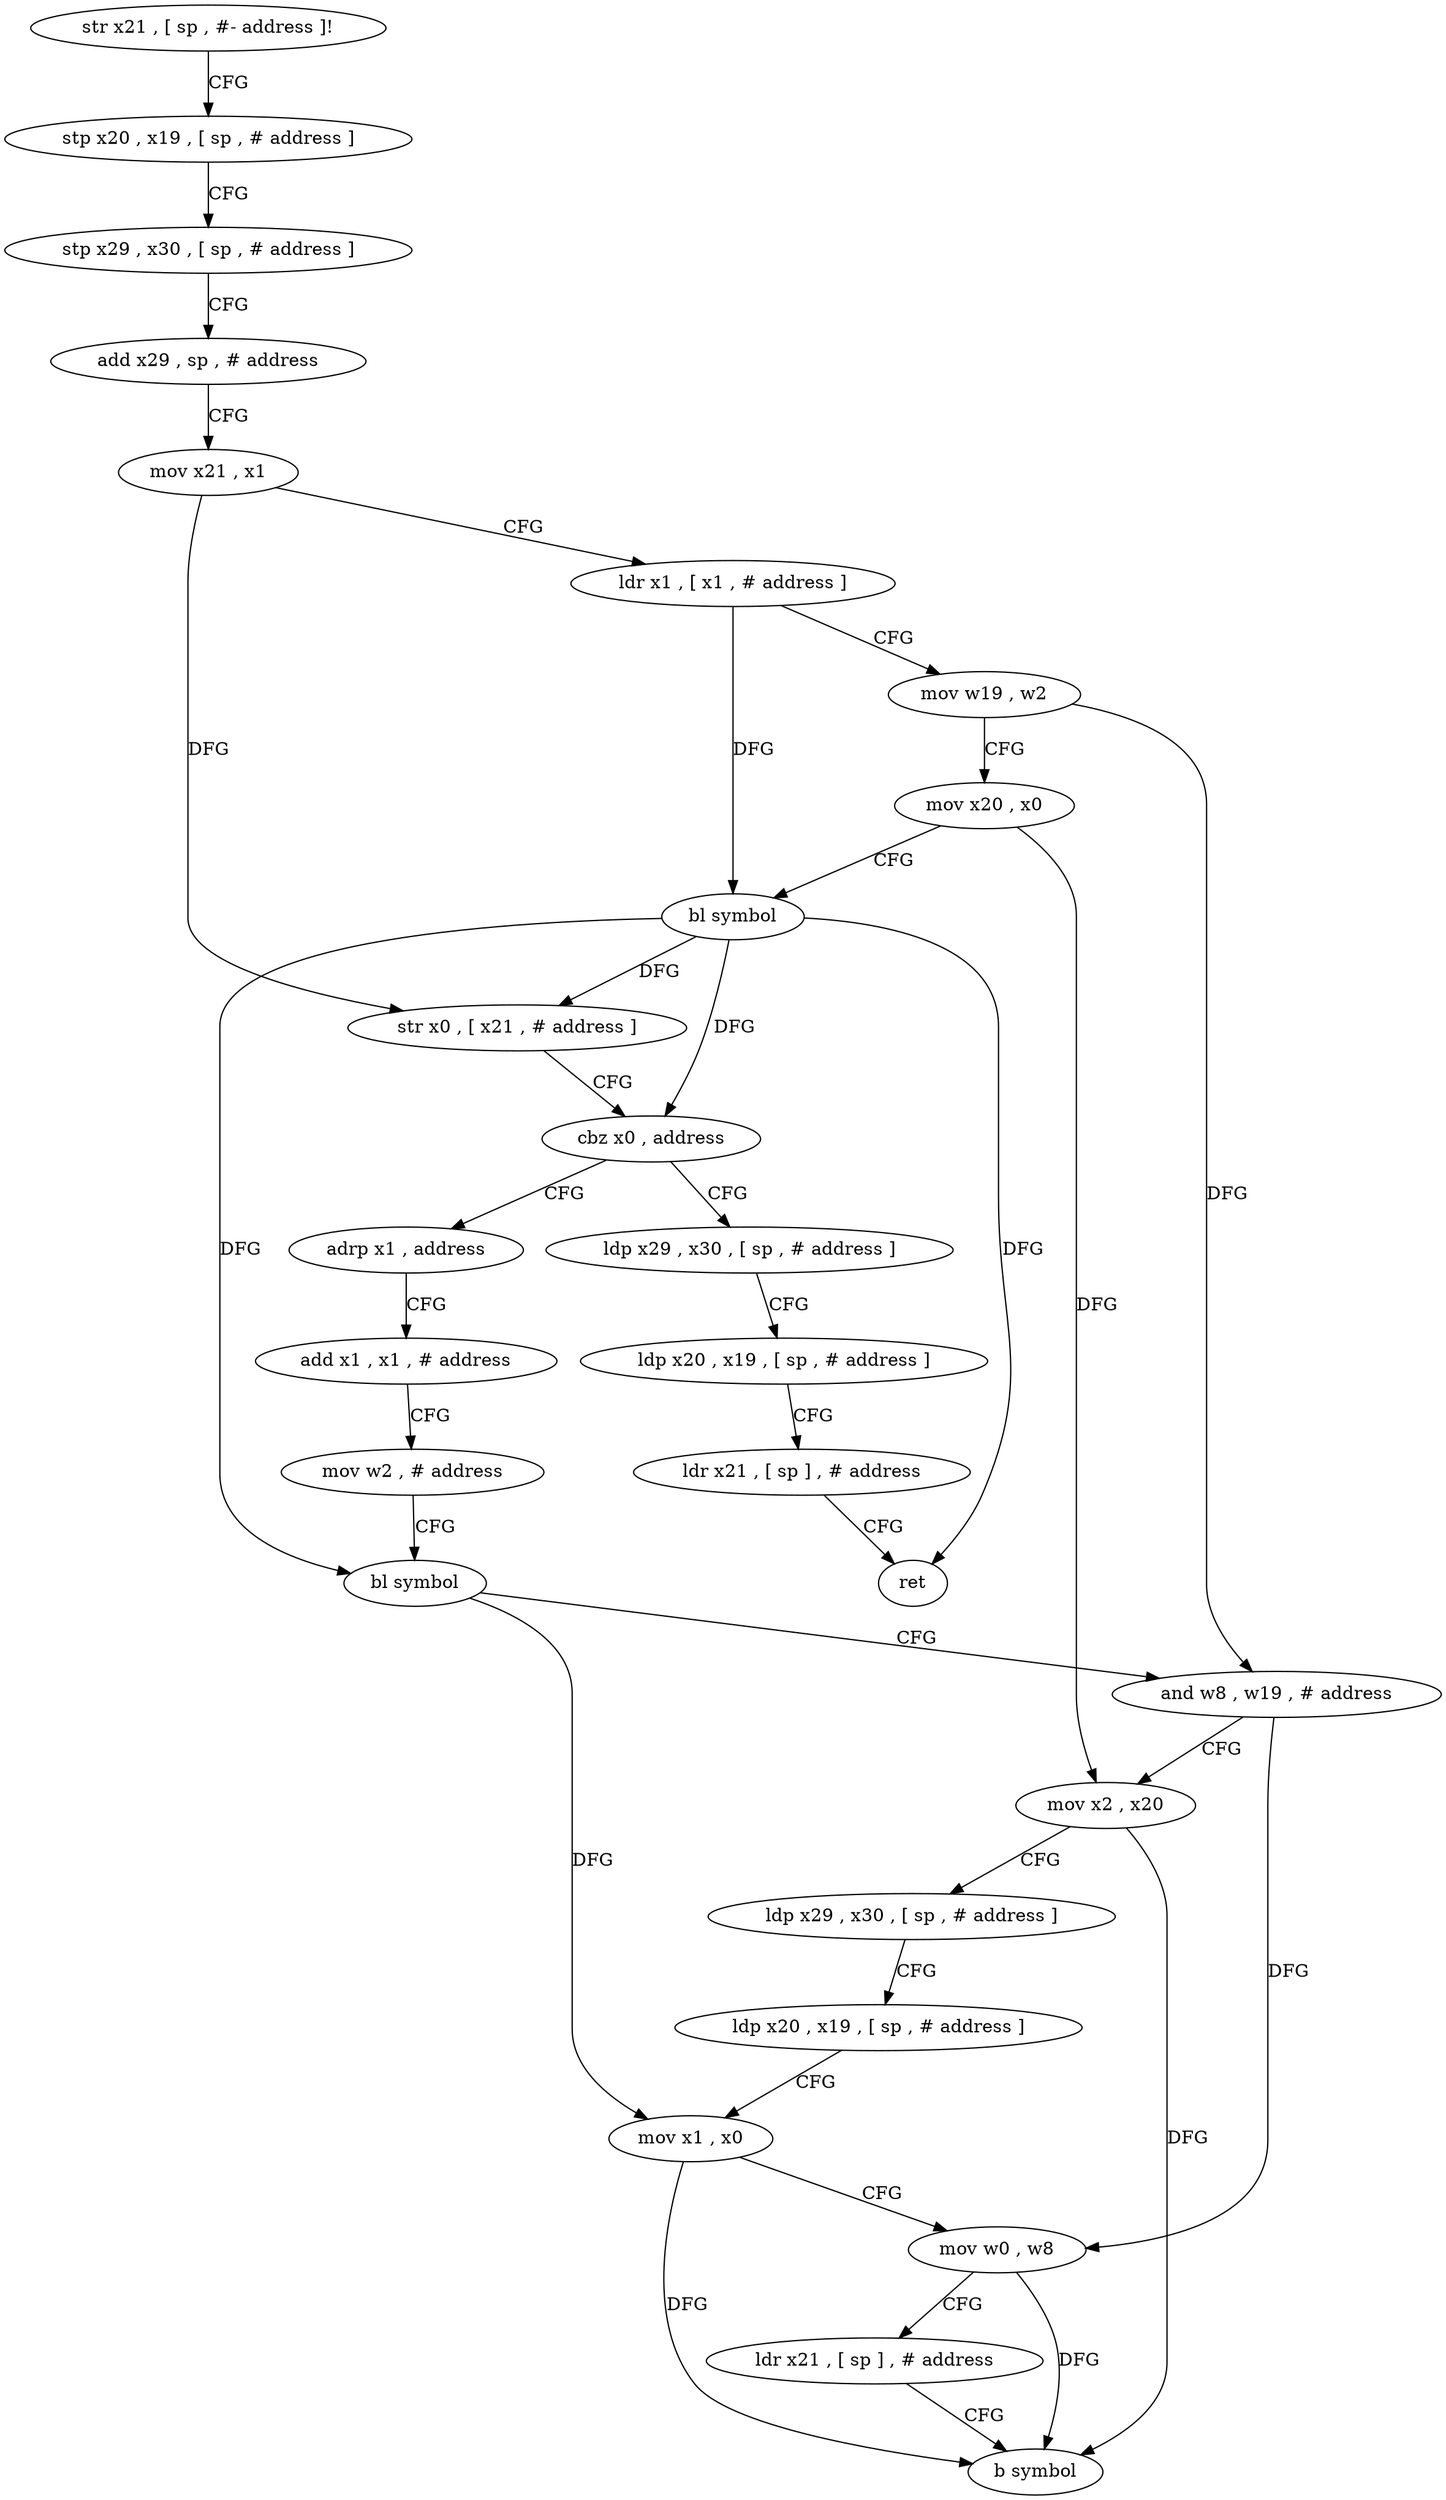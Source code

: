 digraph "func" {
"4224532" [label = "str x21 , [ sp , #- address ]!" ]
"4224536" [label = "stp x20 , x19 , [ sp , # address ]" ]
"4224540" [label = "stp x29 , x30 , [ sp , # address ]" ]
"4224544" [label = "add x29 , sp , # address" ]
"4224548" [label = "mov x21 , x1" ]
"4224552" [label = "ldr x1 , [ x1 , # address ]" ]
"4224556" [label = "mov w19 , w2" ]
"4224560" [label = "mov x20 , x0" ]
"4224564" [label = "bl symbol" ]
"4224568" [label = "str x0 , [ x21 , # address ]" ]
"4224572" [label = "cbz x0 , address" ]
"4224592" [label = "adrp x1 , address" ]
"4224576" [label = "ldp x29 , x30 , [ sp , # address ]" ]
"4224596" [label = "add x1 , x1 , # address" ]
"4224600" [label = "mov w2 , # address" ]
"4224604" [label = "bl symbol" ]
"4224608" [label = "and w8 , w19 , # address" ]
"4224612" [label = "mov x2 , x20" ]
"4224616" [label = "ldp x29 , x30 , [ sp , # address ]" ]
"4224620" [label = "ldp x20 , x19 , [ sp , # address ]" ]
"4224624" [label = "mov x1 , x0" ]
"4224628" [label = "mov w0 , w8" ]
"4224632" [label = "ldr x21 , [ sp ] , # address" ]
"4224636" [label = "b symbol" ]
"4224580" [label = "ldp x20 , x19 , [ sp , # address ]" ]
"4224584" [label = "ldr x21 , [ sp ] , # address" ]
"4224588" [label = "ret" ]
"4224532" -> "4224536" [ label = "CFG" ]
"4224536" -> "4224540" [ label = "CFG" ]
"4224540" -> "4224544" [ label = "CFG" ]
"4224544" -> "4224548" [ label = "CFG" ]
"4224548" -> "4224552" [ label = "CFG" ]
"4224548" -> "4224568" [ label = "DFG" ]
"4224552" -> "4224556" [ label = "CFG" ]
"4224552" -> "4224564" [ label = "DFG" ]
"4224556" -> "4224560" [ label = "CFG" ]
"4224556" -> "4224608" [ label = "DFG" ]
"4224560" -> "4224564" [ label = "CFG" ]
"4224560" -> "4224612" [ label = "DFG" ]
"4224564" -> "4224568" [ label = "DFG" ]
"4224564" -> "4224572" [ label = "DFG" ]
"4224564" -> "4224604" [ label = "DFG" ]
"4224564" -> "4224588" [ label = "DFG" ]
"4224568" -> "4224572" [ label = "CFG" ]
"4224572" -> "4224592" [ label = "CFG" ]
"4224572" -> "4224576" [ label = "CFG" ]
"4224592" -> "4224596" [ label = "CFG" ]
"4224576" -> "4224580" [ label = "CFG" ]
"4224596" -> "4224600" [ label = "CFG" ]
"4224600" -> "4224604" [ label = "CFG" ]
"4224604" -> "4224608" [ label = "CFG" ]
"4224604" -> "4224624" [ label = "DFG" ]
"4224608" -> "4224612" [ label = "CFG" ]
"4224608" -> "4224628" [ label = "DFG" ]
"4224612" -> "4224616" [ label = "CFG" ]
"4224612" -> "4224636" [ label = "DFG" ]
"4224616" -> "4224620" [ label = "CFG" ]
"4224620" -> "4224624" [ label = "CFG" ]
"4224624" -> "4224628" [ label = "CFG" ]
"4224624" -> "4224636" [ label = "DFG" ]
"4224628" -> "4224632" [ label = "CFG" ]
"4224628" -> "4224636" [ label = "DFG" ]
"4224632" -> "4224636" [ label = "CFG" ]
"4224580" -> "4224584" [ label = "CFG" ]
"4224584" -> "4224588" [ label = "CFG" ]
}

